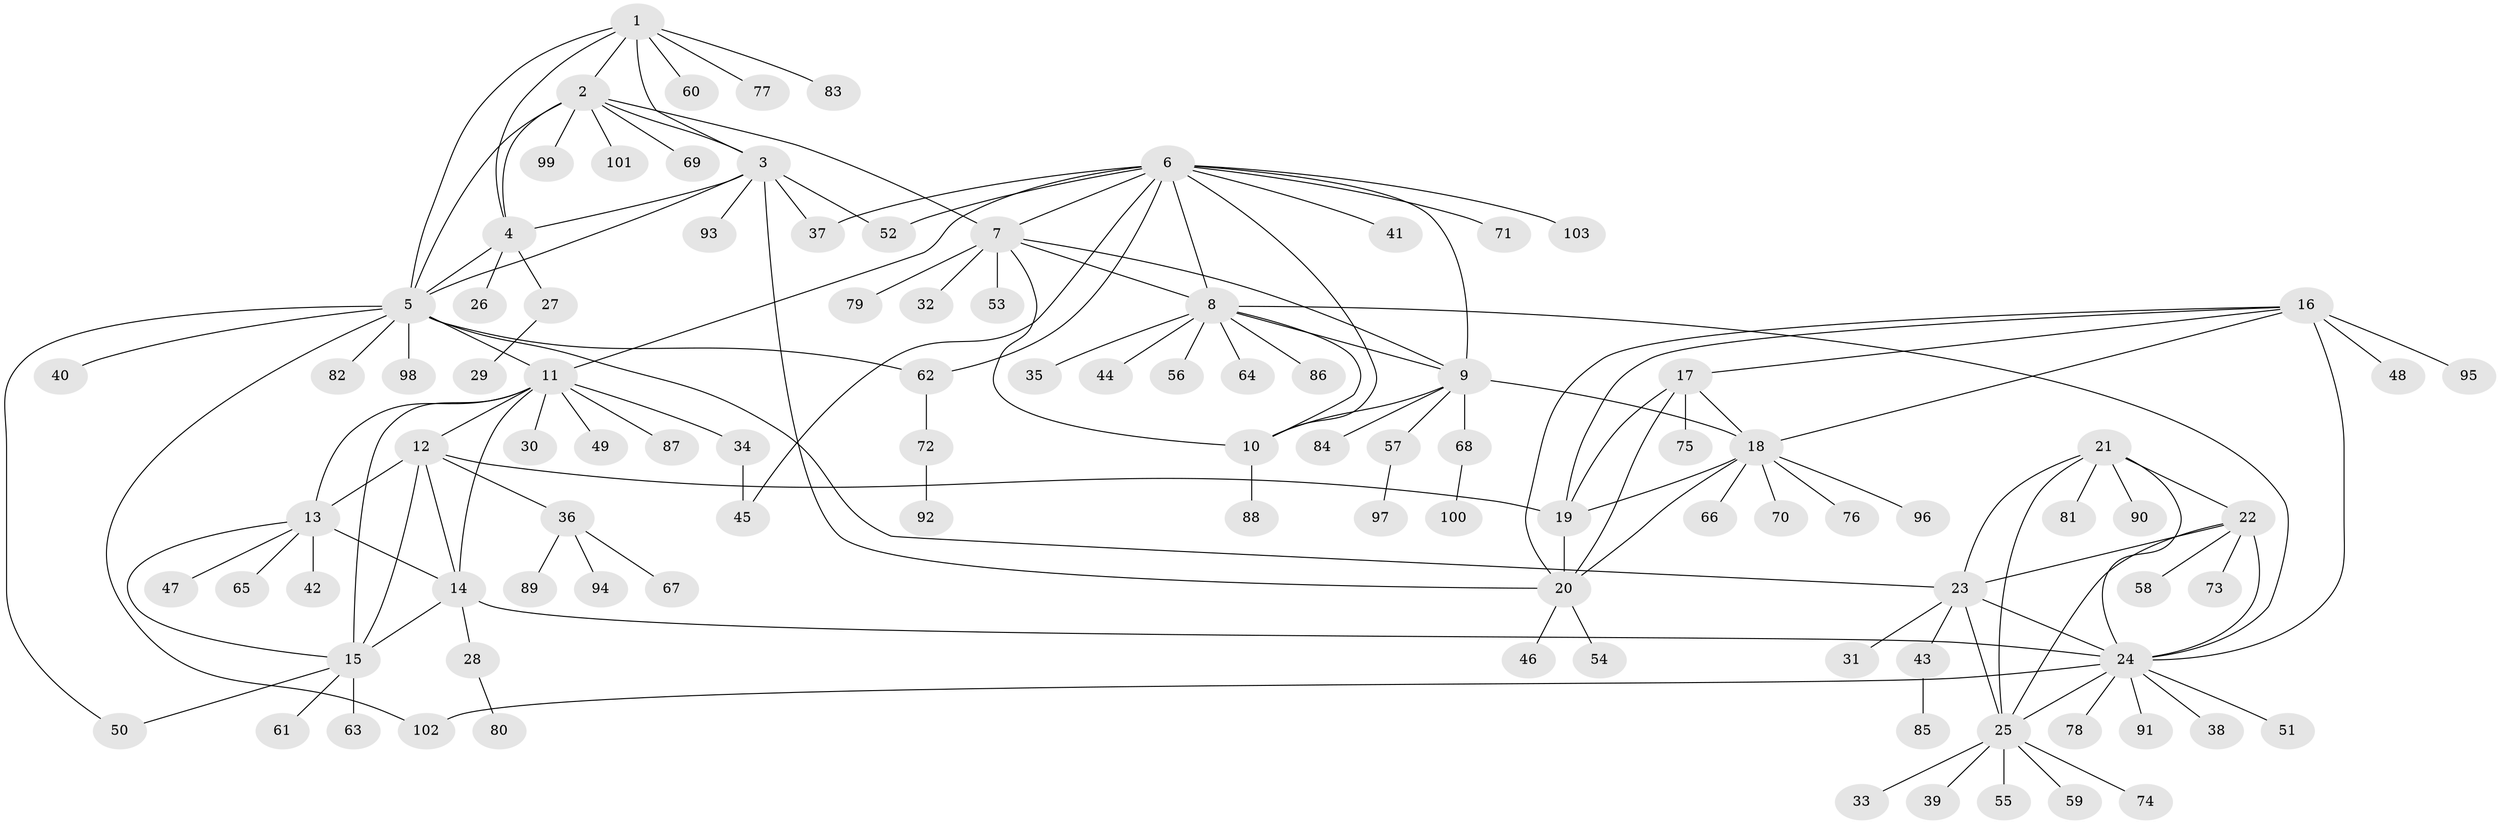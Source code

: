 // Generated by graph-tools (version 1.1) at 2025/55/03/09/25 04:55:08]
// undirected, 103 vertices, 144 edges
graph export_dot {
graph [start="1"]
  node [color=gray90,style=filled];
  1;
  2;
  3;
  4;
  5;
  6;
  7;
  8;
  9;
  10;
  11;
  12;
  13;
  14;
  15;
  16;
  17;
  18;
  19;
  20;
  21;
  22;
  23;
  24;
  25;
  26;
  27;
  28;
  29;
  30;
  31;
  32;
  33;
  34;
  35;
  36;
  37;
  38;
  39;
  40;
  41;
  42;
  43;
  44;
  45;
  46;
  47;
  48;
  49;
  50;
  51;
  52;
  53;
  54;
  55;
  56;
  57;
  58;
  59;
  60;
  61;
  62;
  63;
  64;
  65;
  66;
  67;
  68;
  69;
  70;
  71;
  72;
  73;
  74;
  75;
  76;
  77;
  78;
  79;
  80;
  81;
  82;
  83;
  84;
  85;
  86;
  87;
  88;
  89;
  90;
  91;
  92;
  93;
  94;
  95;
  96;
  97;
  98;
  99;
  100;
  101;
  102;
  103;
  1 -- 2;
  1 -- 3;
  1 -- 4;
  1 -- 5;
  1 -- 60;
  1 -- 77;
  1 -- 83;
  2 -- 3;
  2 -- 4;
  2 -- 5;
  2 -- 7;
  2 -- 69;
  2 -- 99;
  2 -- 101;
  3 -- 4;
  3 -- 5;
  3 -- 20;
  3 -- 37;
  3 -- 52;
  3 -- 93;
  4 -- 5;
  4 -- 26;
  4 -- 27;
  5 -- 11;
  5 -- 23;
  5 -- 40;
  5 -- 50;
  5 -- 62;
  5 -- 82;
  5 -- 98;
  5 -- 102;
  6 -- 7;
  6 -- 8;
  6 -- 9;
  6 -- 10;
  6 -- 11;
  6 -- 37;
  6 -- 41;
  6 -- 45;
  6 -- 52;
  6 -- 62;
  6 -- 71;
  6 -- 103;
  7 -- 8;
  7 -- 9;
  7 -- 10;
  7 -- 32;
  7 -- 53;
  7 -- 79;
  8 -- 9;
  8 -- 10;
  8 -- 24;
  8 -- 35;
  8 -- 44;
  8 -- 56;
  8 -- 64;
  8 -- 86;
  9 -- 10;
  9 -- 18;
  9 -- 57;
  9 -- 68;
  9 -- 84;
  10 -- 88;
  11 -- 12;
  11 -- 13;
  11 -- 14;
  11 -- 15;
  11 -- 30;
  11 -- 34;
  11 -- 49;
  11 -- 87;
  12 -- 13;
  12 -- 14;
  12 -- 15;
  12 -- 19;
  12 -- 36;
  13 -- 14;
  13 -- 15;
  13 -- 42;
  13 -- 47;
  13 -- 65;
  14 -- 15;
  14 -- 24;
  14 -- 28;
  15 -- 50;
  15 -- 61;
  15 -- 63;
  16 -- 17;
  16 -- 18;
  16 -- 19;
  16 -- 20;
  16 -- 24;
  16 -- 48;
  16 -- 95;
  17 -- 18;
  17 -- 19;
  17 -- 20;
  17 -- 75;
  18 -- 19;
  18 -- 20;
  18 -- 66;
  18 -- 70;
  18 -- 76;
  18 -- 96;
  19 -- 20;
  20 -- 46;
  20 -- 54;
  21 -- 22;
  21 -- 23;
  21 -- 24;
  21 -- 25;
  21 -- 81;
  21 -- 90;
  22 -- 23;
  22 -- 24;
  22 -- 25;
  22 -- 58;
  22 -- 73;
  23 -- 24;
  23 -- 25;
  23 -- 31;
  23 -- 43;
  24 -- 25;
  24 -- 38;
  24 -- 51;
  24 -- 78;
  24 -- 91;
  24 -- 102;
  25 -- 33;
  25 -- 39;
  25 -- 55;
  25 -- 59;
  25 -- 74;
  27 -- 29;
  28 -- 80;
  34 -- 45;
  36 -- 67;
  36 -- 89;
  36 -- 94;
  43 -- 85;
  57 -- 97;
  62 -- 72;
  68 -- 100;
  72 -- 92;
}
